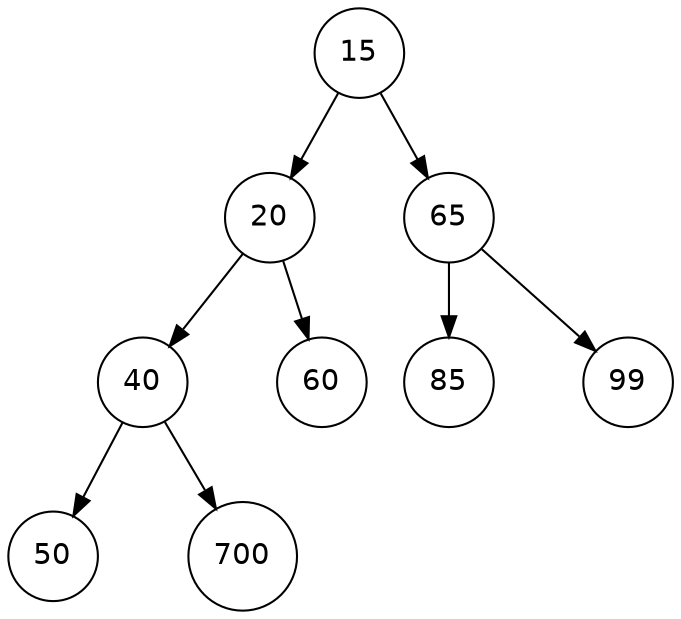digraph G {
	graph [fontname = "Helvetica"];
	node [fontname = "Helvetica",shape=circle,width=0.6];
	edge [fontname = "Helvetica"];

	15 -> 20;
	m15 [label="", width=0.1, style=invis];
	15 -> m15 [style=invis]
	15 -> 65;
	{rank=same 20 -> m15 -> 65 [style=invis]};

	20 -> 40;
	m20 [label="", width=0.1, style=invis];
	20 -> m20 [style=invis]
	20 -> 60;
	{rank=same 40 -> m20 -> 60 [style=invis]};

	40 -> 50;
	m40 [label="", width=0.1, style=invis];
	40 -> m40 [style=invis]
	40 -> 700;
	{rank=same 50 -> m40 -> 700 [style=invis]};

	65 -> 85;
	m65 [label="", width=0.1, style=invis];
	65 -> m15 [style=invis]
	65 -> 99;
	{rank=same 85 -> m65 -> 99 [style=invis]};
}
